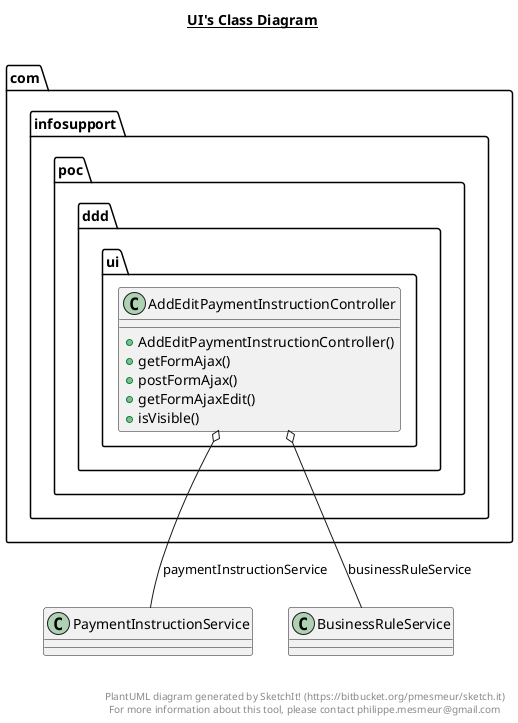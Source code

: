 @startuml

title __UI's Class Diagram__\n

  package com.infosupport.poc.ddd.ui {
    class AddEditPaymentInstructionController {
        + AddEditPaymentInstructionController()
        + getFormAjax()
        + postFormAjax()
        + getFormAjaxEdit()
        + isVisible()
    }
  }
  

  AddEditPaymentInstructionController o-- PaymentInstructionService : paymentInstructionService
  AddEditPaymentInstructionController o-- BusinessRuleService : businessRuleService


right footer


PlantUML diagram generated by SketchIt! (https://bitbucket.org/pmesmeur/sketch.it)
For more information about this tool, please contact philippe.mesmeur@gmail.com
endfooter

@enduml
